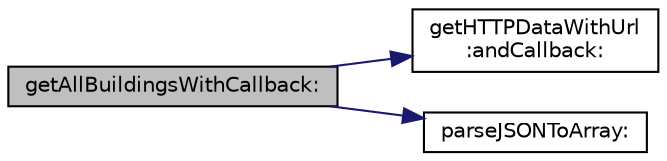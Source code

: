 digraph "getAllBuildingsWithCallback:"
{
  edge [fontname="Helvetica",fontsize="10",labelfontname="Helvetica",labelfontsize="10"];
  node [fontname="Helvetica",fontsize="10",shape=record];
  rankdir="LR";
  Node1 [label="getAllBuildingsWithCallback:",height=0.2,width=0.4,color="black", fillcolor="grey75", style="filled" fontcolor="black"];
  Node1 -> Node2 [color="midnightblue",fontsize="10",style="solid",fontname="Helvetica"];
  Node2 [label="getHTTPDataWithUrl\l:andCallback:",height=0.2,width=0.4,color="black", fillcolor="white", style="filled",URL="$interface_d_b_wrapper.html#a23a0e365500a280f65ea1b703f101f3e",tooltip="conducts an http request and returns the response"];
  Node1 -> Node3 [color="midnightblue",fontsize="10",style="solid",fontname="Helvetica"];
  Node3 [label="parseJSONToArray:",height=0.2,width=0.4,color="black", fillcolor="white", style="filled",URL="$interface_d_b_wrapper.html#a022262bbc0a19c048ce21b2f89730180",tooltip="parses the string and returns a JSON array"];
}
